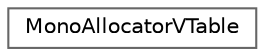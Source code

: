 digraph "Graphical Class Hierarchy"
{
 // LATEX_PDF_SIZE
  bgcolor="transparent";
  edge [fontname=Helvetica,fontsize=10,labelfontname=Helvetica,labelfontsize=10];
  node [fontname=Helvetica,fontsize=10,shape=box,height=0.2,width=0.4];
  rankdir="LR";
  Node0 [label="MonoAllocatorVTable",height=0.2,width=0.4,color="grey40", fillcolor="white", style="filled",URL="$struct_mono_allocator_v_table.html",tooltip=" "];
}
